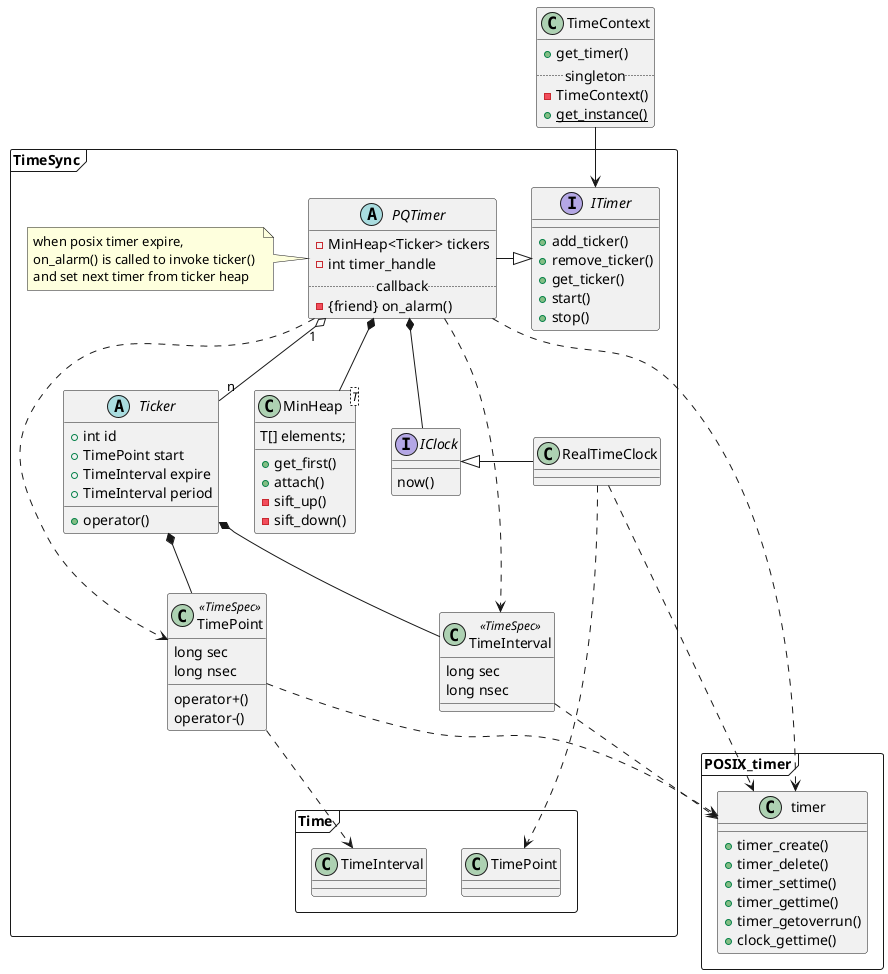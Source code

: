 @startuml Timer

package POSIX_timer <<Frame>> {
    class timer {
        + timer_create()
        + timer_delete()
        + timer_settime()
        + timer_gettime()
        + timer_getoverrun()
        + clock_gettime()
    }
}

class TimeContext {
    + get_timer()
    .. singleton ..
    - TimeContext()
    + {static} get_instance()
}

package TimeSync <<Frame>> {

package Time <<Frame>> {
    class TimePoint
    class TimeInterval
}

interface IClock {
    now()
}

class RealTimeClock {

}
RealTimeClock -|> IClock
RealTimeClock ..> timer
RealTimeClock ..> TimePoint

class TimePoint <<TimeSpec>> {
    long sec
    long nsec
    operator+()
    operator-()
}
TimePoint ..> TimeInterval
TimePoint ..> timer

class TimeInterval <<TimeSpec>> {
    long sec
    long nsec
}
TimeInterval ..> timer

abstract Ticker {
    + int id
    + TimePoint start
    + TimeInterval expire
    + TimeInterval period
    + operator()
}
Ticker *-- TimePoint
Ticker *-- TimeInterval

interface ITimer {
    + add_ticker()
    + remove_ticker()
    + get_ticker()
    + start()
    + stop()
}
PQTimer -|> ITimer
TimeContext --> ITimer

abstract PQTimer {
    - MinHeap<Ticker> tickers
    - int timer_handle
    .. callback ..
    - {friend} on_alarm()
}
note left of PQTimer
when posix timer expire, 
on_alarm() is called to invoke ticker() 
and set next timer from ticker heap
end note
PQTimer ..> timer
PQTimer *-- IClock
PQTimer "1" o-- "n" Ticker
PQTimer *-- MinHeap
PQTimer ..> TimePoint
PQTimer ..> TimeInterval

class MinHeap<T> {
    T[] elements;
    + get_first()
    + attach()
    - sift_up()
    - sift_down()
}

}

@enduml